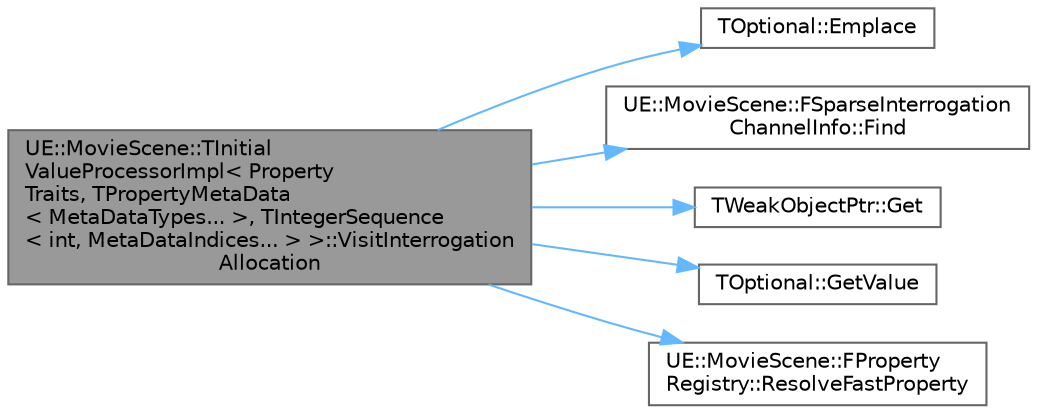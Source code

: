 digraph "UE::MovieScene::TInitialValueProcessorImpl&lt; PropertyTraits, TPropertyMetaData&lt; MetaDataTypes... &gt;, TIntegerSequence&lt; int, MetaDataIndices... &gt; &gt;::VisitInterrogationAllocation"
{
 // INTERACTIVE_SVG=YES
 // LATEX_PDF_SIZE
  bgcolor="transparent";
  edge [fontname=Helvetica,fontsize=10,labelfontname=Helvetica,labelfontsize=10];
  node [fontname=Helvetica,fontsize=10,shape=box,height=0.2,width=0.4];
  rankdir="LR";
  Node1 [id="Node000001",label="UE::MovieScene::TInitial\lValueProcessorImpl\< Property\lTraits, TPropertyMetaData\l\< MetaDataTypes... \>, TIntegerSequence\l\< int, MetaDataIndices... \> \>::VisitInterrogation\lAllocation",height=0.2,width=0.4,color="gray40", fillcolor="grey60", style="filled", fontcolor="black",tooltip=" "];
  Node1 -> Node2 [id="edge1_Node000001_Node000002",color="steelblue1",style="solid",tooltip=" "];
  Node2 [id="Node000002",label="TOptional::Emplace",height=0.2,width=0.4,color="grey40", fillcolor="white", style="filled",URL="$d7/d70/structTOptional.html#a80e438c15845427b6f9e424dbe952522",tooltip=" "];
  Node1 -> Node3 [id="edge2_Node000001_Node000003",color="steelblue1",style="solid",tooltip=" "];
  Node3 [id="Node000003",label="UE::MovieScene::FSparseInterrogation\lChannelInfo::Find",height=0.2,width=0.4,color="grey40", fillcolor="white", style="filled",URL="$da/d81/structUE_1_1MovieScene_1_1FSparseInterrogationChannelInfo.html#a7e26ee83617735d63b96cab8bed20662",tooltip=" "];
  Node1 -> Node4 [id="edge3_Node000001_Node000004",color="steelblue1",style="solid",tooltip=" "];
  Node4 [id="Node000004",label="TWeakObjectPtr::Get",height=0.2,width=0.4,color="grey40", fillcolor="white", style="filled",URL="$d3/daa/structTWeakObjectPtr.html#a95c742a293e2ede948833ab1810ec5a1",tooltip="Dereference the weak pointer."];
  Node1 -> Node5 [id="edge4_Node000001_Node000005",color="steelblue1",style="solid",tooltip=" "];
  Node5 [id="Node000005",label="TOptional::GetValue",height=0.2,width=0.4,color="grey40", fillcolor="white", style="filled",URL="$d7/d70/structTOptional.html#a145e77bf7df807de7fa6e9116c99ccfb",tooltip=" "];
  Node1 -> Node6 [id="edge5_Node000001_Node000006",color="steelblue1",style="solid",tooltip=" "];
  Node6 [id="Node000006",label="UE::MovieScene::FProperty\lRegistry::ResolveFastProperty",height=0.2,width=0.4,color="grey40", fillcolor="white", style="filled",URL="$d4/df4/classUE_1_1MovieScene_1_1FPropertyRegistry.html#aba1d69aecf2cd965c6fb9b8b439bbf63",tooltip="Resolve a property to either a fast ptr offset, or a custom property accessor based on the specified ..."];
}

